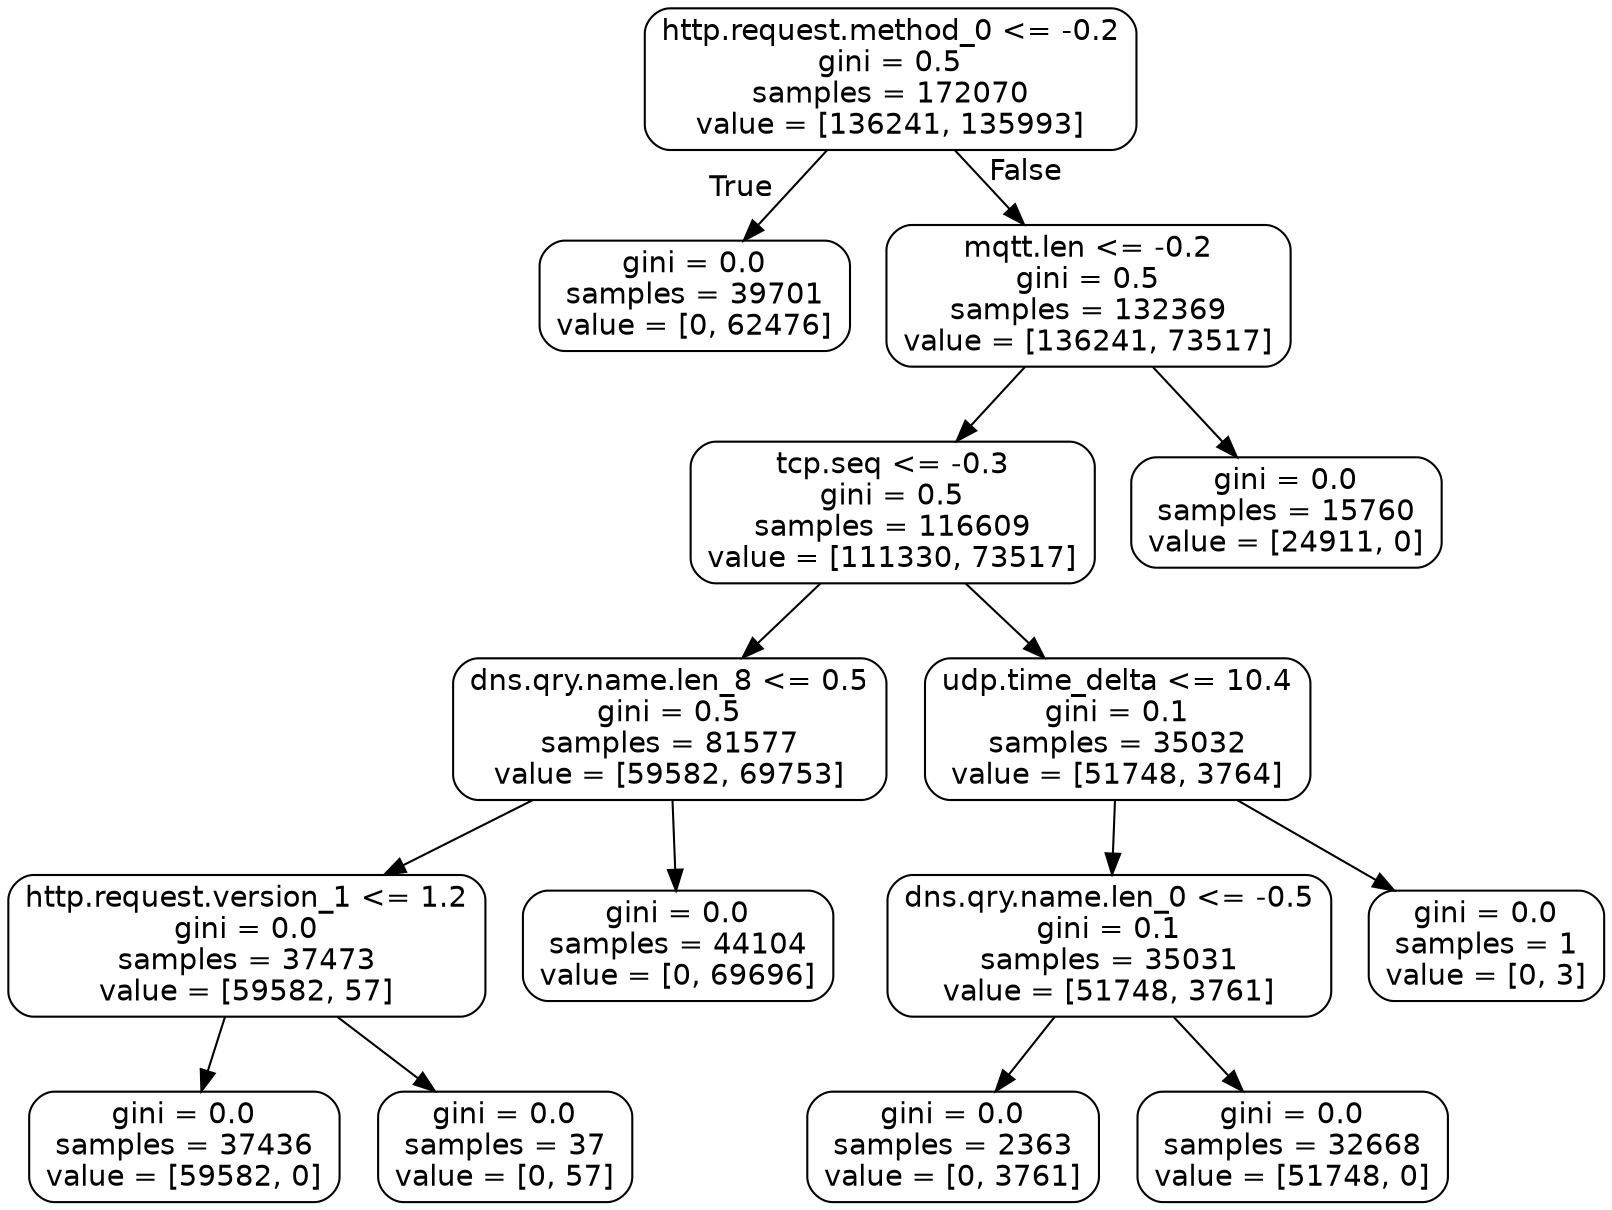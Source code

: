 digraph Tree {
node [shape=box, style="rounded", color="black", fontname="helvetica"] ;
edge [fontname="helvetica"] ;
0 [label="http.request.method_0 <= -0.2\ngini = 0.5\nsamples = 172070\nvalue = [136241, 135993]"] ;
1 [label="gini = 0.0\nsamples = 39701\nvalue = [0, 62476]"] ;
0 -> 1 [labeldistance=2.5, labelangle=45, headlabel="True"] ;
2 [label="mqtt.len <= -0.2\ngini = 0.5\nsamples = 132369\nvalue = [136241, 73517]"] ;
0 -> 2 [labeldistance=2.5, labelangle=-45, headlabel="False"] ;
3 [label="tcp.seq <= -0.3\ngini = 0.5\nsamples = 116609\nvalue = [111330, 73517]"] ;
2 -> 3 ;
4 [label="dns.qry.name.len_8 <= 0.5\ngini = 0.5\nsamples = 81577\nvalue = [59582, 69753]"] ;
3 -> 4 ;
5 [label="http.request.version_1 <= 1.2\ngini = 0.0\nsamples = 37473\nvalue = [59582, 57]"] ;
4 -> 5 ;
6 [label="gini = 0.0\nsamples = 37436\nvalue = [59582, 0]"] ;
5 -> 6 ;
7 [label="gini = 0.0\nsamples = 37\nvalue = [0, 57]"] ;
5 -> 7 ;
8 [label="gini = 0.0\nsamples = 44104\nvalue = [0, 69696]"] ;
4 -> 8 ;
9 [label="udp.time_delta <= 10.4\ngini = 0.1\nsamples = 35032\nvalue = [51748, 3764]"] ;
3 -> 9 ;
10 [label="dns.qry.name.len_0 <= -0.5\ngini = 0.1\nsamples = 35031\nvalue = [51748, 3761]"] ;
9 -> 10 ;
11 [label="gini = 0.0\nsamples = 2363\nvalue = [0, 3761]"] ;
10 -> 11 ;
12 [label="gini = 0.0\nsamples = 32668\nvalue = [51748, 0]"] ;
10 -> 12 ;
13 [label="gini = 0.0\nsamples = 1\nvalue = [0, 3]"] ;
9 -> 13 ;
14 [label="gini = 0.0\nsamples = 15760\nvalue = [24911, 0]"] ;
2 -> 14 ;
}